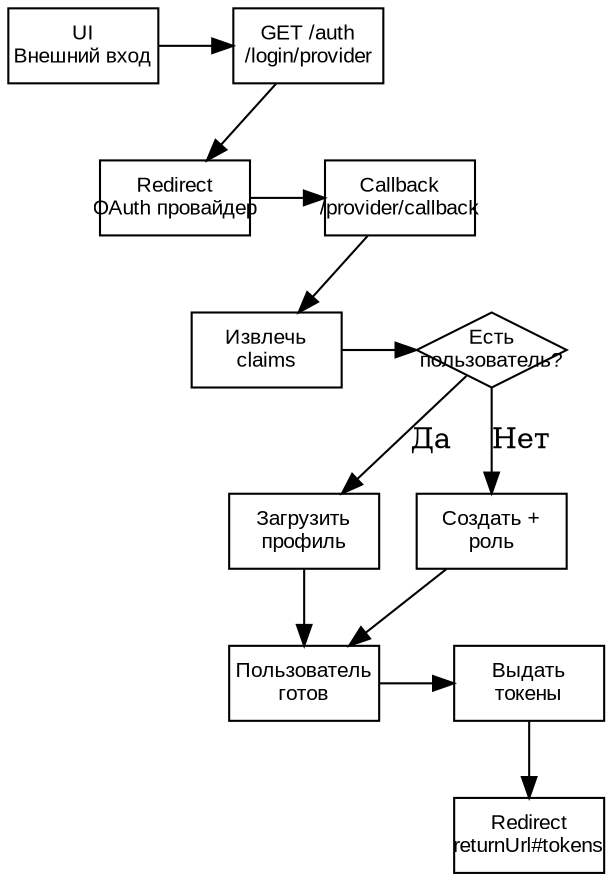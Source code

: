 digraph external_oauth_flow {
  rankdir=TB;
  node [shape=rectangle, width=1, height=0.5, fixedsize=true, fontname="GOST Type A,Arial", fontsize=10];
  /* Узлы */
  UI     [label="UI\nВнешний вход"];
  START  [label="GET /auth\n/login/provider"];
  REDIR  [label="Redirect\nOAuth провайдер"];
  CB     [label="Callback\n/provider/callback"];
  CLAIMS [label="Извлечь\nclaims"];
  DECUSR [shape=diamond, label="Есть\nпользователь?"];
  CREATE [label="Создать +\nроль"];
  LOAD   [label="Загрузить\nпрофиль"];
  READY  [label="Пользователь\nготов"];
  TOKENS [label="Выдать\nтокены"];
  RET    [label="Redirect\nreturnUrl#tokens"];

  /* Ряды для змейки */
  { rank=same; UI; START }
  { rank=same; REDIR; CB }
  { rank=same; CLAIMS; DECUSR }
  { rank=same; CREATE; LOAD }
  { rank=same; READY; TOKENS }
  { rank=same; RET }

  /* Поток */
  UI -> START -> REDIR -> CB -> CLAIMS -> DECUSR;
  DECUSR -> CREATE [label="Нет"];
  DECUSR -> LOAD   [label="Да"];
  CREATE -> READY;
  LOAD -> READY;
  READY -> TOKENS -> RET;

  /* Невидимые связи для контроля положения (формирование змейки) */
  START -> CB [style=invis, weight=1];
  CB -> DECUSR [style=invis, weight=1];
  CLAIMS -> LOAD [style=invis, weight=1];
  LOAD -> TOKENS [style=invis, weight=1];
}
